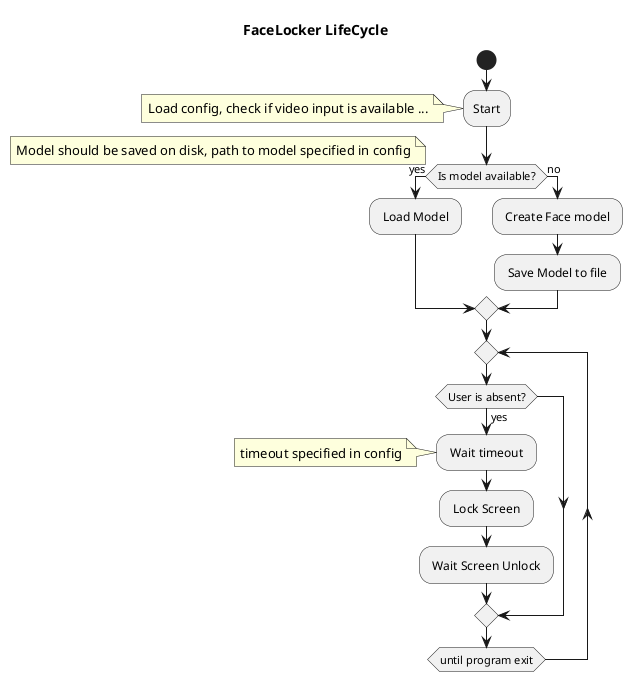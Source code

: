 @startuml

title FaceLocker LifeCycle

start

:Start; 
note left: Load config, check if video input is available ... 

if (Is model available?) then (yes)
note left: Model should be saved on disk, path to model specified in config

  : Load Model ;
else (no)
  : Create Face model ;
  : Save Model to file ;
endif

repeat
    if (User is absent?) then (yes)
        : Wait timeout ;
        
        note left : timeout specified in config
        
        : Lock Screen ; 
        : Wait Screen Unlock ;
    endif
repeat while (until program exit)


@enduml
